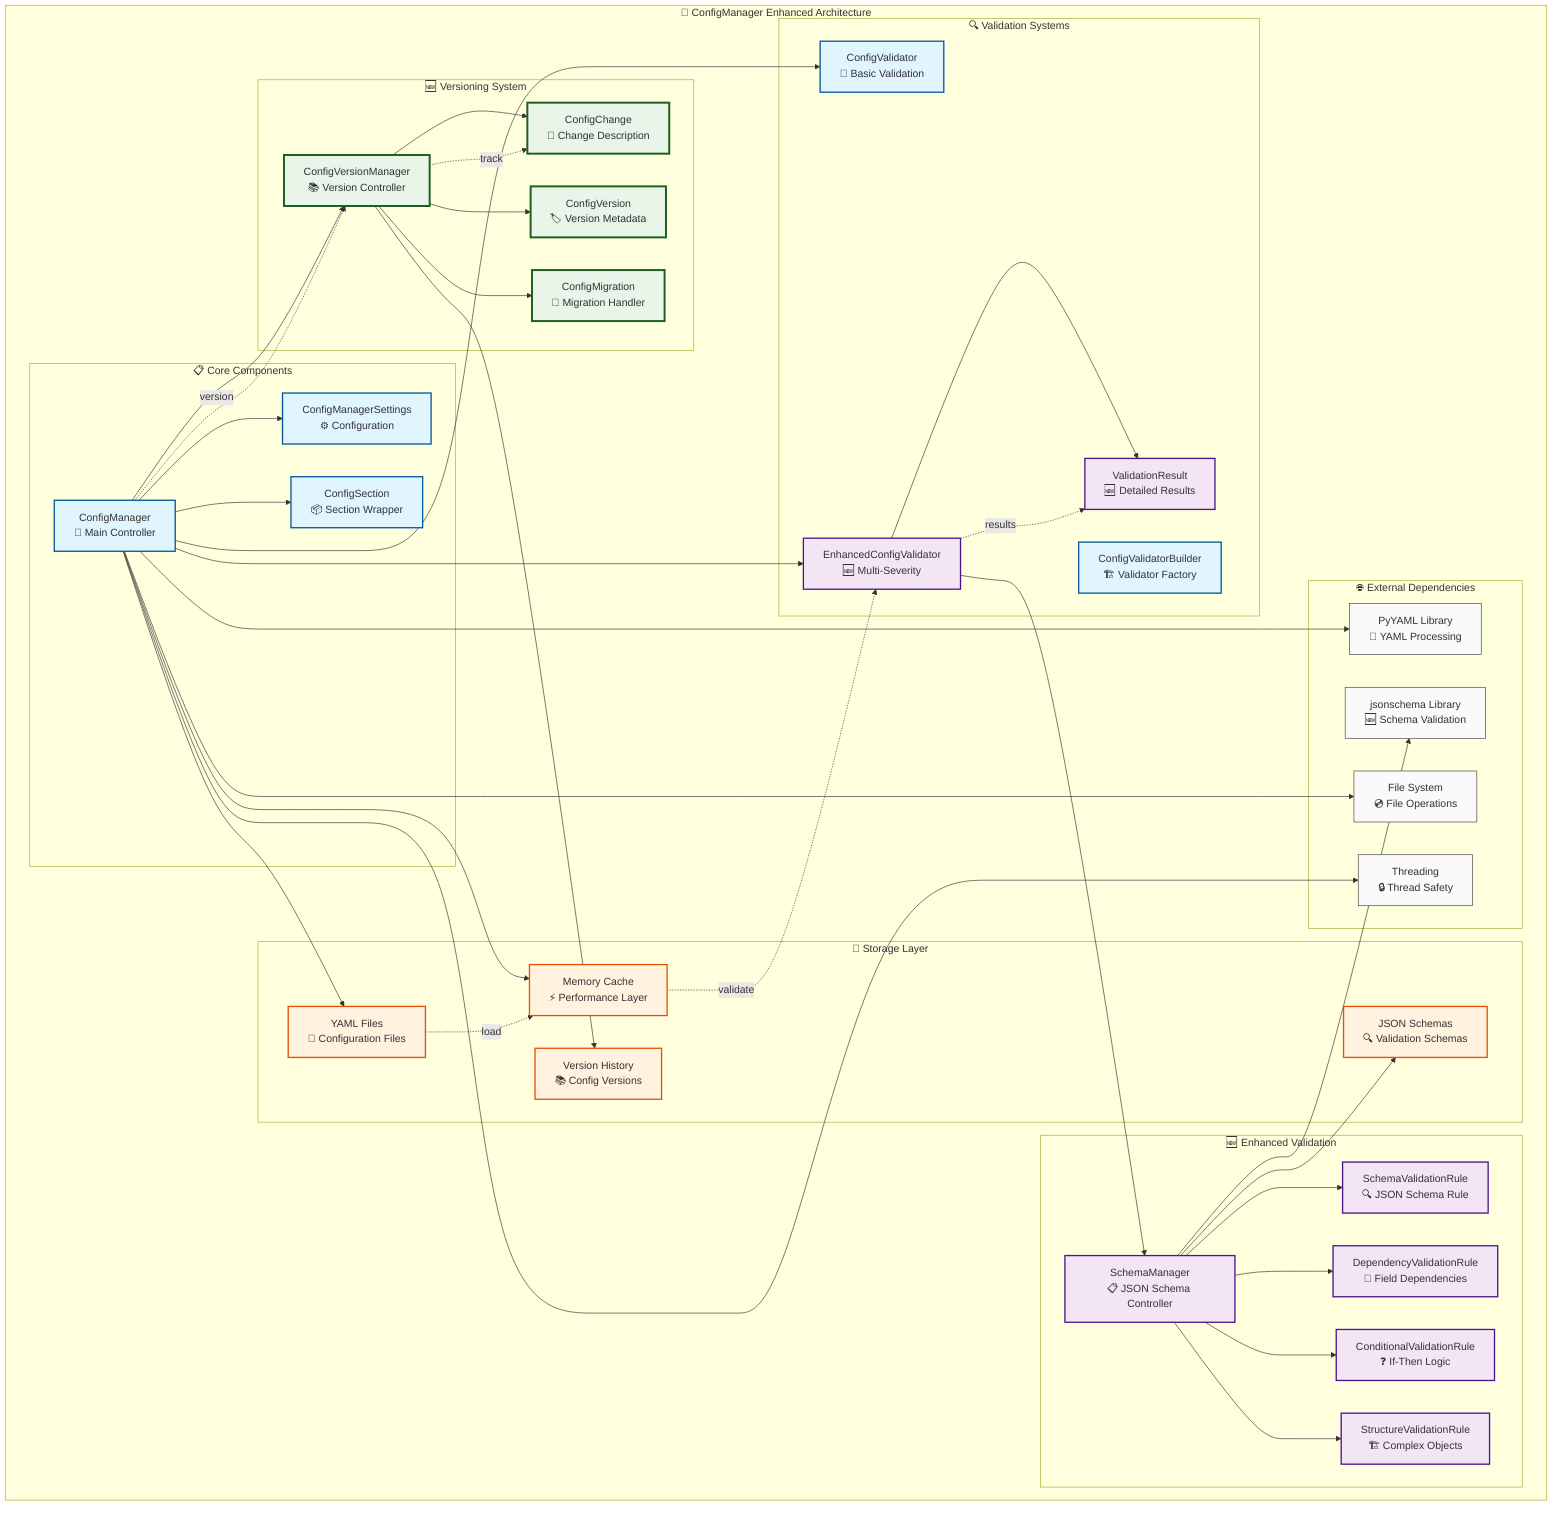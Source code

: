 graph TB
    subgraph "🏢 ConfigManager Enhanced Architecture"
        subgraph "📋 Core Components"
            CM[ConfigManager<br/>🔧 Main Controller]
            CMS[ConfigManagerSettings<br/>⚙️ Configuration]
            CS[ConfigSection<br/>📦 Section Wrapper]
        end
        
        subgraph "🔍 Validation Systems"
            CV[ConfigValidator<br/>📝 Basic Validation]
            CVB[ConfigValidatorBuilder<br/>🏗️ Validator Factory]
            ECV[EnhancedConfigValidator<br/>🆕 Multi-Severity]
            VR[ValidationResult<br/>🆕 Detailed Results]
        end
        
        subgraph "🆕 Enhanced Validation"
            SM[SchemaManager<br/>📋 JSON Schema Controller]
            SVR[SchemaValidationRule<br/>🔍 JSON Schema Rule]
            DVR[DependencyValidationRule<br/>🔗 Field Dependencies]
            CVR[ConditionalValidationRule<br/>❓ If-Then Logic]
            STR[StructureValidationRule<br/>🏗️ Complex Objects]
        end
        
        subgraph "🆕 Versioning System"
            CVM[ConfigVersionManager<br/>📚 Version Controller]
            CC[ConfigChange<br/>📝 Change Description]
            CVer[ConfigVersion<br/>🏷️ Version Metadata]
            CMig[ConfigMigration<br/>🔄 Migration Handler]
        end
        
        subgraph "💾 Storage Layer"
            YF[YAML Files<br/>📄 Configuration Files]
            JS[JSON Schemas<br/>🔍 Validation Schemas]
            VH[Version History<br/>📚 Config Versions]
            Cache[Memory Cache<br/>⚡ Performance Layer]
        end
        
        subgraph "🌐 External Dependencies"
            YAML[PyYAML Library<br/>📄 YAML Processing]
            JSONSCHEMA[jsonschema Library<br/>🆕 Schema Validation]
            FS[File System<br/>💿 File Operations]
            TH[Threading<br/>🔒 Thread Safety]
        end
    end
    
    %% Core connections
    CM --> CMS
    CM --> CS
    CM --> CV
    CM --> Cache
    
    %% Enhanced validation connections
    CM --> ECV
    ECV --> VR
    ECV --> SM
    SM --> SVR
    SM --> DVR
    SM --> CVR
    SM --> STR
    
    %% Versioning connections
    CM --> CVM
    CVM --> CC
    CVM --> CVer
    CVM --> CMig
    
    %% Storage connections
    CM --> YF
    SM --> JS
    CVM --> VH
    
    %% External dependencies
    CM --> YAML
    SM --> JSONSCHEMA
    CM --> FS
    CM --> TH
    
    %% Data flow arrows
    YF -.->|"load"| Cache
    Cache -.->|"validate"| ECV
    ECV -.->|"results"| VR
    CM -.->|"version"| CVM
    CVM -.->|"track"| CC
    
    %% Styling
    classDef coreClass fill:#e1f5fe,stroke:#01579b,stroke-width:2px
    classDef enhancedClass fill:#f3e5f5,stroke:#4a148c,stroke-width:2px
    classDef newClass fill:#e8f5e8,stroke:#1b5e20,stroke-width:3px
    classDef storageClass fill:#fff3e0,stroke:#e65100,stroke-width:2px
    classDef externalClass fill:#fafafa,stroke:#424242,stroke-width:1px
    
    class CM,CMS,CS,CV,CVB coreClass
    class ECV,VR,SM,SVR,DVR,CVR,STR enhancedClass
    class CVM,CC,CVer,CMig newClass
    class YF,JS,VH,Cache storageClass
    class YAML,JSONSCHEMA,FS,TH externalClass